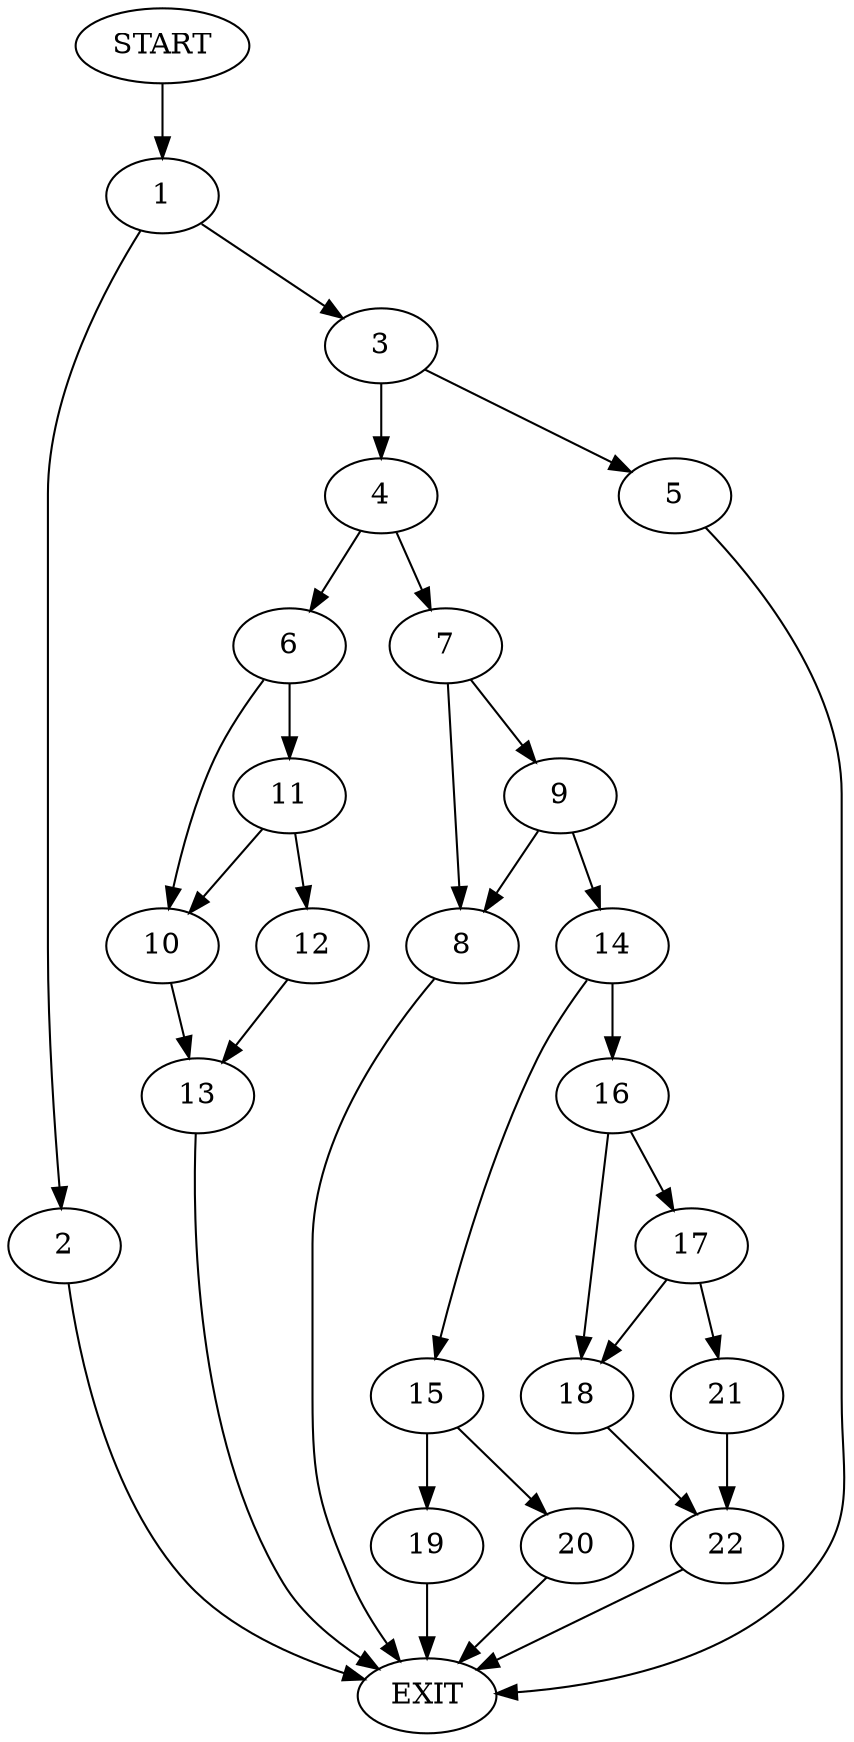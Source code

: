 digraph {
0 [label="START"]
23 [label="EXIT"]
0 -> 1
1 -> 2
1 -> 3
3 -> 4
3 -> 5
2 -> 23
4 -> 6
4 -> 7
5 -> 23
7 -> 8
7 -> 9
6 -> 10
6 -> 11
11 -> 12
11 -> 10
10 -> 13
12 -> 13
13 -> 23
8 -> 23
9 -> 14
9 -> 8
14 -> 15
14 -> 16
16 -> 17
16 -> 18
15 -> 19
15 -> 20
17 -> 21
17 -> 18
18 -> 22
21 -> 22
22 -> 23
19 -> 23
20 -> 23
}
